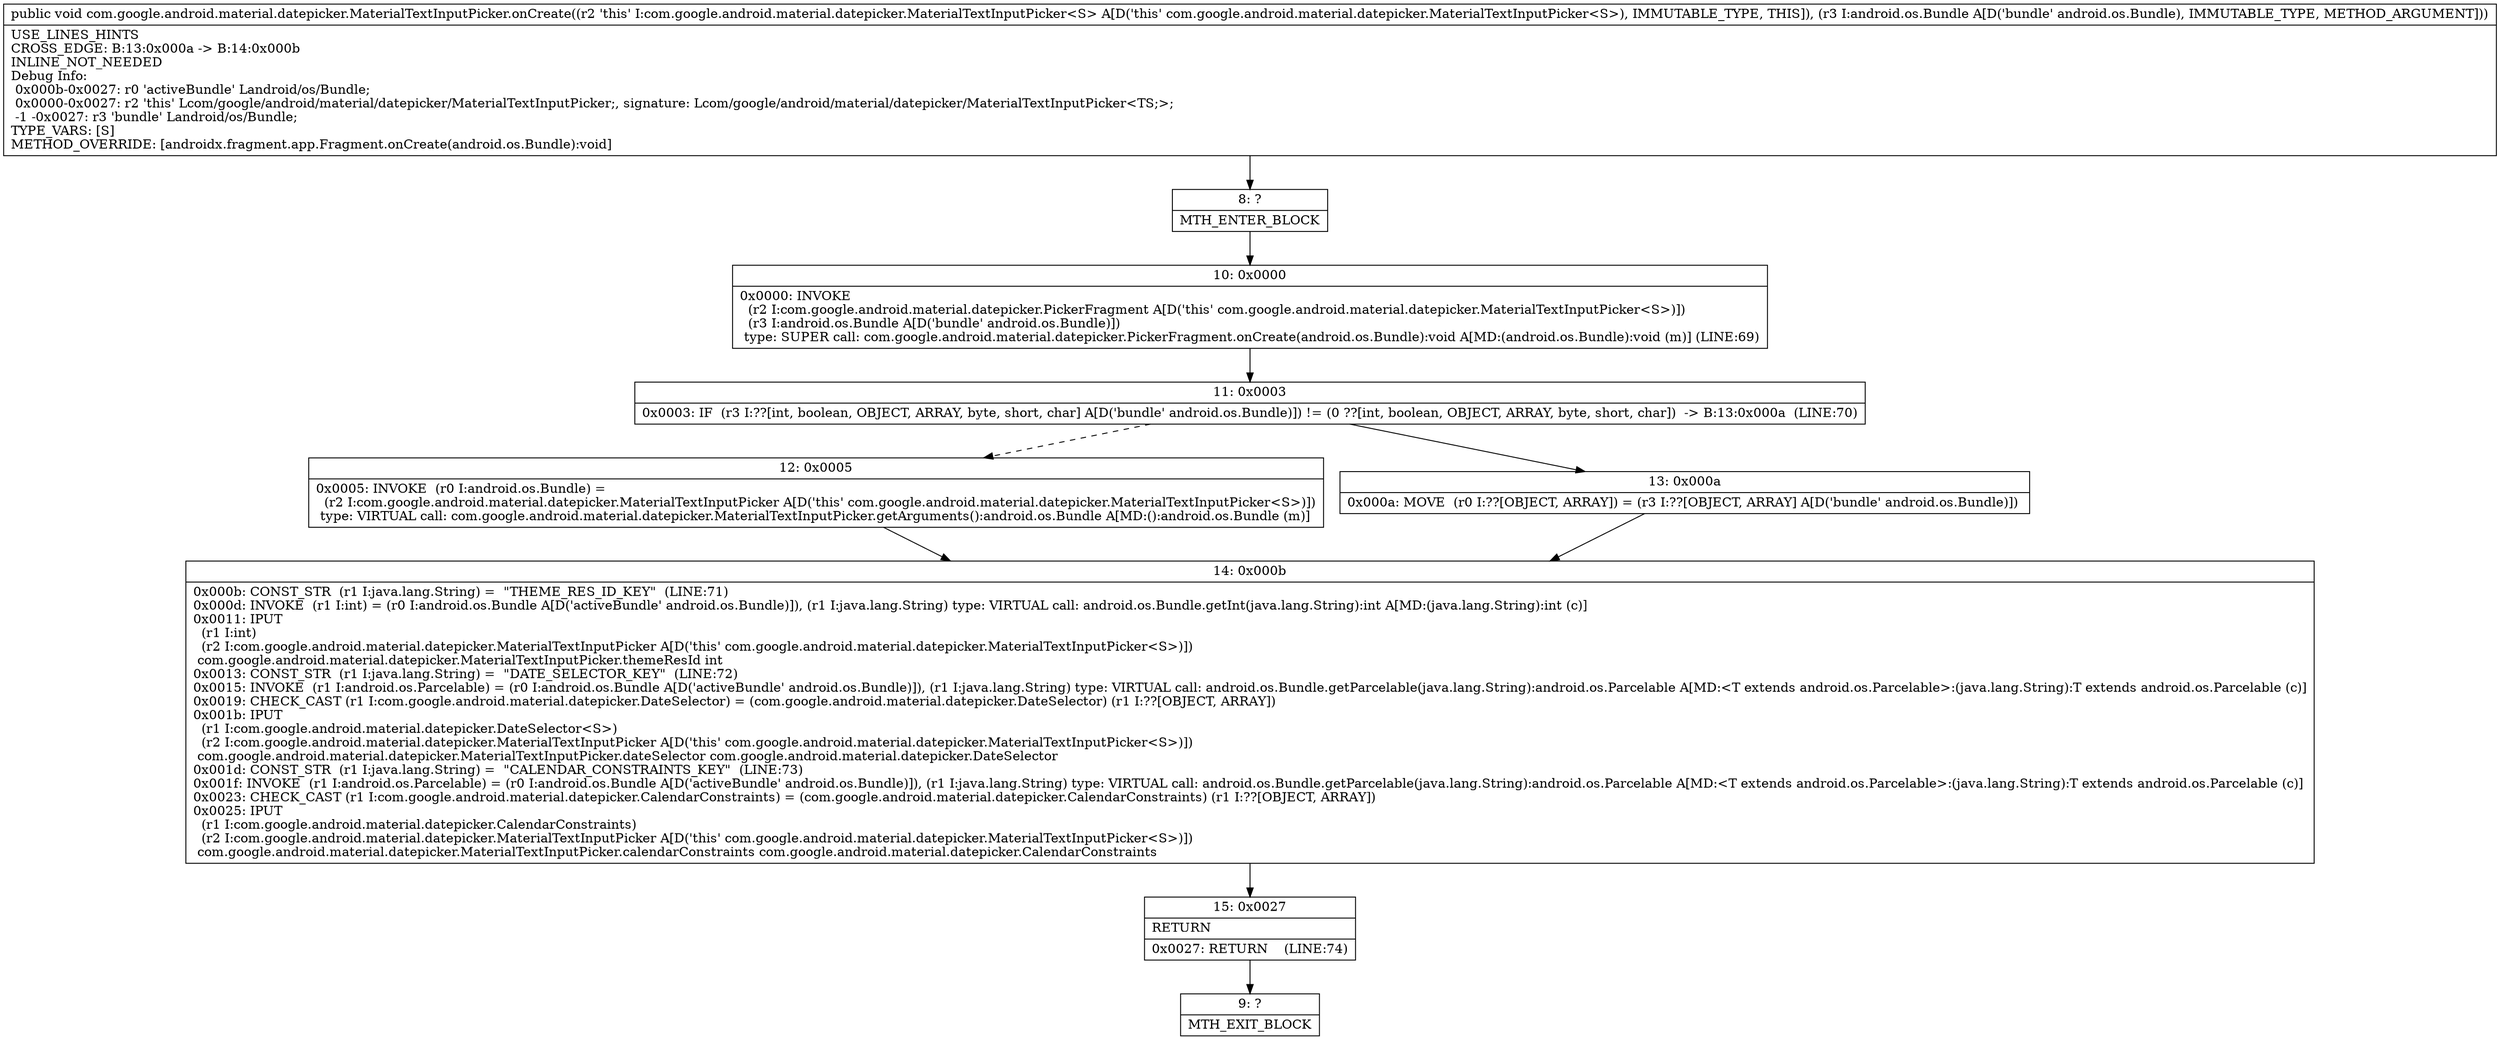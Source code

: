 digraph "CFG forcom.google.android.material.datepicker.MaterialTextInputPicker.onCreate(Landroid\/os\/Bundle;)V" {
Node_8 [shape=record,label="{8\:\ ?|MTH_ENTER_BLOCK\l}"];
Node_10 [shape=record,label="{10\:\ 0x0000|0x0000: INVOKE  \l  (r2 I:com.google.android.material.datepicker.PickerFragment A[D('this' com.google.android.material.datepicker.MaterialTextInputPicker\<S\>)])\l  (r3 I:android.os.Bundle A[D('bundle' android.os.Bundle)])\l type: SUPER call: com.google.android.material.datepicker.PickerFragment.onCreate(android.os.Bundle):void A[MD:(android.os.Bundle):void (m)] (LINE:69)\l}"];
Node_11 [shape=record,label="{11\:\ 0x0003|0x0003: IF  (r3 I:??[int, boolean, OBJECT, ARRAY, byte, short, char] A[D('bundle' android.os.Bundle)]) != (0 ??[int, boolean, OBJECT, ARRAY, byte, short, char])  \-\> B:13:0x000a  (LINE:70)\l}"];
Node_12 [shape=record,label="{12\:\ 0x0005|0x0005: INVOKE  (r0 I:android.os.Bundle) = \l  (r2 I:com.google.android.material.datepicker.MaterialTextInputPicker A[D('this' com.google.android.material.datepicker.MaterialTextInputPicker\<S\>)])\l type: VIRTUAL call: com.google.android.material.datepicker.MaterialTextInputPicker.getArguments():android.os.Bundle A[MD:():android.os.Bundle (m)]\l}"];
Node_14 [shape=record,label="{14\:\ 0x000b|0x000b: CONST_STR  (r1 I:java.lang.String) =  \"THEME_RES_ID_KEY\"  (LINE:71)\l0x000d: INVOKE  (r1 I:int) = (r0 I:android.os.Bundle A[D('activeBundle' android.os.Bundle)]), (r1 I:java.lang.String) type: VIRTUAL call: android.os.Bundle.getInt(java.lang.String):int A[MD:(java.lang.String):int (c)]\l0x0011: IPUT  \l  (r1 I:int)\l  (r2 I:com.google.android.material.datepicker.MaterialTextInputPicker A[D('this' com.google.android.material.datepicker.MaterialTextInputPicker\<S\>)])\l com.google.android.material.datepicker.MaterialTextInputPicker.themeResId int \l0x0013: CONST_STR  (r1 I:java.lang.String) =  \"DATE_SELECTOR_KEY\"  (LINE:72)\l0x0015: INVOKE  (r1 I:android.os.Parcelable) = (r0 I:android.os.Bundle A[D('activeBundle' android.os.Bundle)]), (r1 I:java.lang.String) type: VIRTUAL call: android.os.Bundle.getParcelable(java.lang.String):android.os.Parcelable A[MD:\<T extends android.os.Parcelable\>:(java.lang.String):T extends android.os.Parcelable (c)]\l0x0019: CHECK_CAST (r1 I:com.google.android.material.datepicker.DateSelector) = (com.google.android.material.datepicker.DateSelector) (r1 I:??[OBJECT, ARRAY]) \l0x001b: IPUT  \l  (r1 I:com.google.android.material.datepicker.DateSelector\<S\>)\l  (r2 I:com.google.android.material.datepicker.MaterialTextInputPicker A[D('this' com.google.android.material.datepicker.MaterialTextInputPicker\<S\>)])\l com.google.android.material.datepicker.MaterialTextInputPicker.dateSelector com.google.android.material.datepicker.DateSelector \l0x001d: CONST_STR  (r1 I:java.lang.String) =  \"CALENDAR_CONSTRAINTS_KEY\"  (LINE:73)\l0x001f: INVOKE  (r1 I:android.os.Parcelable) = (r0 I:android.os.Bundle A[D('activeBundle' android.os.Bundle)]), (r1 I:java.lang.String) type: VIRTUAL call: android.os.Bundle.getParcelable(java.lang.String):android.os.Parcelable A[MD:\<T extends android.os.Parcelable\>:(java.lang.String):T extends android.os.Parcelable (c)]\l0x0023: CHECK_CAST (r1 I:com.google.android.material.datepicker.CalendarConstraints) = (com.google.android.material.datepicker.CalendarConstraints) (r1 I:??[OBJECT, ARRAY]) \l0x0025: IPUT  \l  (r1 I:com.google.android.material.datepicker.CalendarConstraints)\l  (r2 I:com.google.android.material.datepicker.MaterialTextInputPicker A[D('this' com.google.android.material.datepicker.MaterialTextInputPicker\<S\>)])\l com.google.android.material.datepicker.MaterialTextInputPicker.calendarConstraints com.google.android.material.datepicker.CalendarConstraints \l}"];
Node_15 [shape=record,label="{15\:\ 0x0027|RETURN\l|0x0027: RETURN    (LINE:74)\l}"];
Node_9 [shape=record,label="{9\:\ ?|MTH_EXIT_BLOCK\l}"];
Node_13 [shape=record,label="{13\:\ 0x000a|0x000a: MOVE  (r0 I:??[OBJECT, ARRAY]) = (r3 I:??[OBJECT, ARRAY] A[D('bundle' android.os.Bundle)]) \l}"];
MethodNode[shape=record,label="{public void com.google.android.material.datepicker.MaterialTextInputPicker.onCreate((r2 'this' I:com.google.android.material.datepicker.MaterialTextInputPicker\<S\> A[D('this' com.google.android.material.datepicker.MaterialTextInputPicker\<S\>), IMMUTABLE_TYPE, THIS]), (r3 I:android.os.Bundle A[D('bundle' android.os.Bundle), IMMUTABLE_TYPE, METHOD_ARGUMENT]))  | USE_LINES_HINTS\lCROSS_EDGE: B:13:0x000a \-\> B:14:0x000b\lINLINE_NOT_NEEDED\lDebug Info:\l  0x000b\-0x0027: r0 'activeBundle' Landroid\/os\/Bundle;\l  0x0000\-0x0027: r2 'this' Lcom\/google\/android\/material\/datepicker\/MaterialTextInputPicker;, signature: Lcom\/google\/android\/material\/datepicker\/MaterialTextInputPicker\<TS;\>;\l  \-1 \-0x0027: r3 'bundle' Landroid\/os\/Bundle;\lTYPE_VARS: [S]\lMETHOD_OVERRIDE: [androidx.fragment.app.Fragment.onCreate(android.os.Bundle):void]\l}"];
MethodNode -> Node_8;Node_8 -> Node_10;
Node_10 -> Node_11;
Node_11 -> Node_12[style=dashed];
Node_11 -> Node_13;
Node_12 -> Node_14;
Node_14 -> Node_15;
Node_15 -> Node_9;
Node_13 -> Node_14;
}

